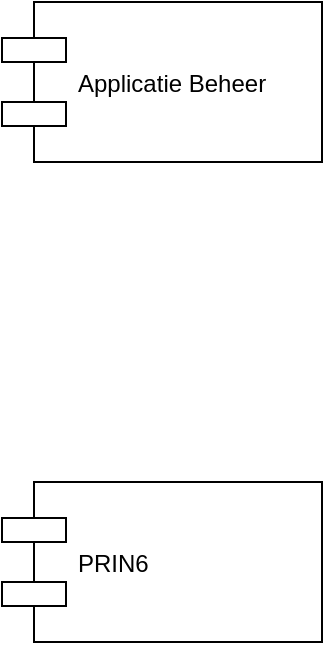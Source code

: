 <mxfile version="12.5.5" type="device"><diagram id="d7_2_FiDEgPyB700PqGr" name="Pagina-1"><mxGraphModel dx="1422" dy="846" grid="1" gridSize="10" guides="1" tooltips="1" connect="1" arrows="1" fold="1" page="1" pageScale="1" pageWidth="827" pageHeight="1169" math="0" shadow="0"><root><mxCell id="0"/><mxCell id="1" parent="0"/><mxCell id="VdRuE6ZXlUAmFahjSqGb-1" value="PRIN6" style="shape=component;align=left;spacingLeft=36;" vertex="1" parent="1"><mxGeometry x="360" y="320" width="160" height="80" as="geometry"/></mxCell><mxCell id="VdRuE6ZXlUAmFahjSqGb-2" value="Applicatie Beheer" style="shape=component;align=left;spacingLeft=36;" vertex="1" parent="1"><mxGeometry x="360" y="80" width="160" height="80" as="geometry"/></mxCell></root></mxGraphModel></diagram></mxfile>